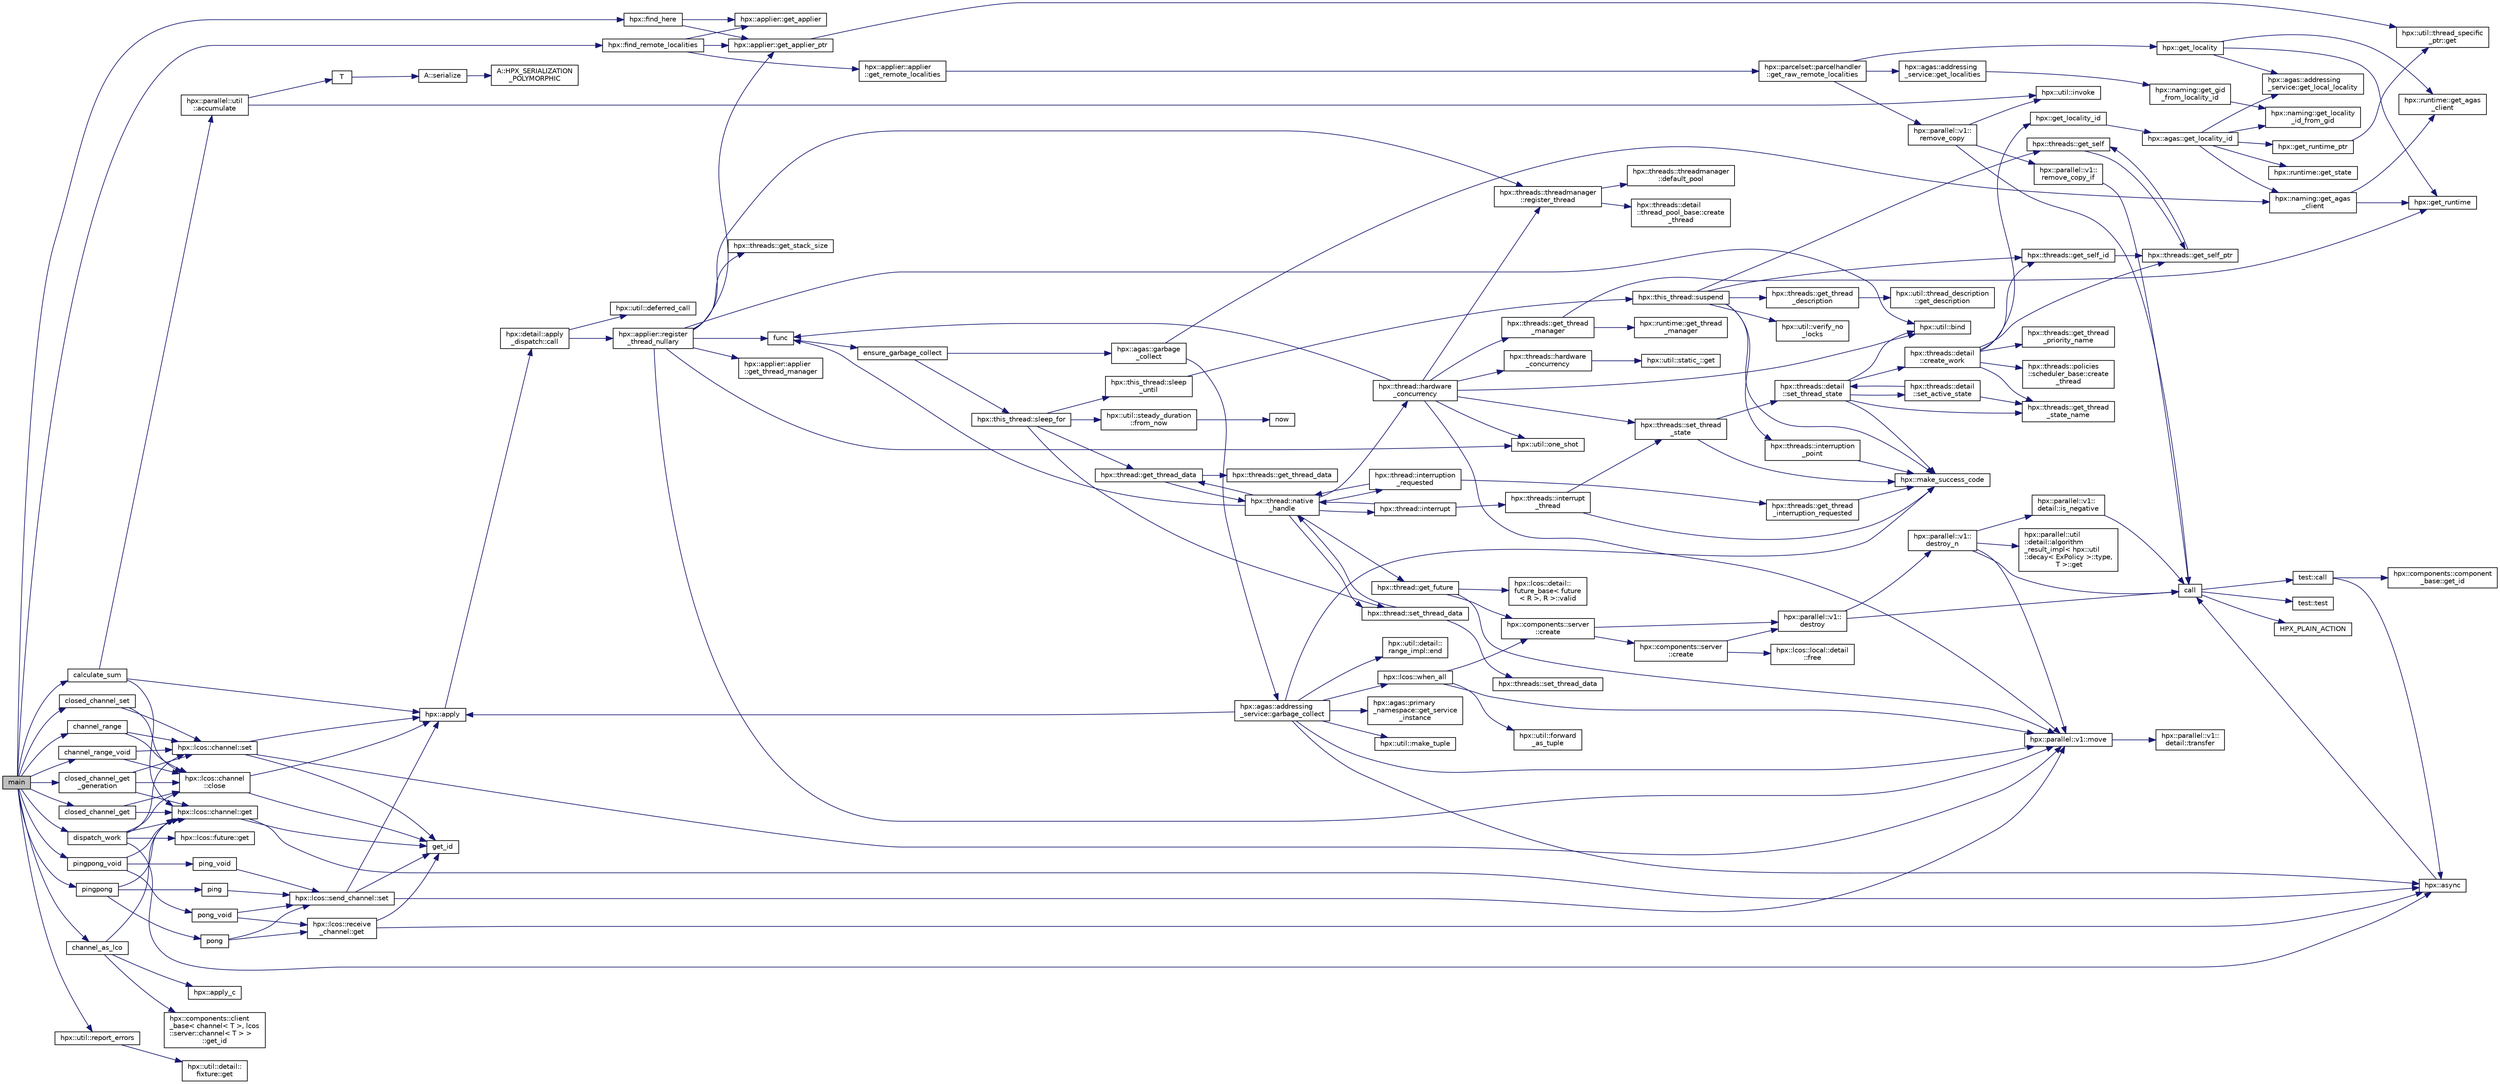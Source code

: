 digraph "main"
{
  edge [fontname="Helvetica",fontsize="10",labelfontname="Helvetica",labelfontsize="10"];
  node [fontname="Helvetica",fontsize="10",shape=record];
  rankdir="LR";
  Node739 [label="main",height=0.2,width=0.4,color="black", fillcolor="grey75", style="filled", fontcolor="black"];
  Node739 -> Node740 [color="midnightblue",fontsize="10",style="solid",fontname="Helvetica"];
  Node740 [label="hpx::find_here",height=0.2,width=0.4,color="black", fillcolor="white", style="filled",URL="$d8/d83/namespacehpx.html#af07c1b6e26bcdfb1138643a1a2133cf4",tooltip="Return the global id representing this locality. "];
  Node740 -> Node741 [color="midnightblue",fontsize="10",style="solid",fontname="Helvetica"];
  Node741 [label="hpx::applier::get_applier_ptr",height=0.2,width=0.4,color="black", fillcolor="white", style="filled",URL="$d8/dcb/namespacehpx_1_1applier.html#a617483cf2b77ad3a0aa428ade7b35299"];
  Node741 -> Node742 [color="midnightblue",fontsize="10",style="solid",fontname="Helvetica"];
  Node742 [label="hpx::util::thread_specific\l_ptr::get",height=0.2,width=0.4,color="black", fillcolor="white", style="filled",URL="$d4/d4c/structhpx_1_1util_1_1thread__specific__ptr.html#a3b27d8520710478aa41d1f74206bdba9"];
  Node740 -> Node743 [color="midnightblue",fontsize="10",style="solid",fontname="Helvetica"];
  Node743 [label="hpx::applier::get_applier",height=0.2,width=0.4,color="black", fillcolor="white", style="filled",URL="$d8/dcb/namespacehpx_1_1applier.html#aba1147ab54a476403b37f20a39b1e239"];
  Node739 -> Node744 [color="midnightblue",fontsize="10",style="solid",fontname="Helvetica"];
  Node744 [label="calculate_sum",height=0.2,width=0.4,color="black", fillcolor="white", style="filled",URL="$dd/d5f/channel_8cpp.html#a5ad6c2cb35b94e91d3eae31817c35201"];
  Node744 -> Node745 [color="midnightblue",fontsize="10",style="solid",fontname="Helvetica"];
  Node745 [label="hpx::apply",height=0.2,width=0.4,color="black", fillcolor="white", style="filled",URL="$d8/d83/namespacehpx.html#aa87762f0db0731d385f3fdfdb25d59fc"];
  Node745 -> Node746 [color="midnightblue",fontsize="10",style="solid",fontname="Helvetica"];
  Node746 [label="hpx::detail::apply\l_dispatch::call",height=0.2,width=0.4,color="black", fillcolor="white", style="filled",URL="$db/de8/structhpx_1_1detail_1_1apply__dispatch.html#a0755fab16d281e74bcff0f8045be9459"];
  Node746 -> Node747 [color="midnightblue",fontsize="10",style="solid",fontname="Helvetica"];
  Node747 [label="hpx::applier::register\l_thread_nullary",height=0.2,width=0.4,color="black", fillcolor="white", style="filled",URL="$d8/dcb/namespacehpx_1_1applier.html#a401cd1145927e58d74d1eb52aaccd936"];
  Node747 -> Node741 [color="midnightblue",fontsize="10",style="solid",fontname="Helvetica"];
  Node747 -> Node748 [color="midnightblue",fontsize="10",style="solid",fontname="Helvetica"];
  Node748 [label="func",height=0.2,width=0.4,color="black", fillcolor="white", style="filled",URL="$d8/dfd/id__type__ref__counting__1032_8cpp.html#ab811b86ea5107ffb3351fcaa29d2c652"];
  Node748 -> Node749 [color="midnightblue",fontsize="10",style="solid",fontname="Helvetica"];
  Node749 [label="ensure_garbage_collect",height=0.2,width=0.4,color="black", fillcolor="white", style="filled",URL="$d8/dfd/id__type__ref__counting__1032_8cpp.html#a5264b94bf7c262ac0e521fb290d476d5"];
  Node749 -> Node750 [color="midnightblue",fontsize="10",style="solid",fontname="Helvetica"];
  Node750 [label="hpx::this_thread::sleep_for",height=0.2,width=0.4,color="black", fillcolor="white", style="filled",URL="$d9/d52/namespacehpx_1_1this__thread.html#afc042a5a5fa52eef2d1d177a343435cf"];
  Node750 -> Node751 [color="midnightblue",fontsize="10",style="solid",fontname="Helvetica"];
  Node751 [label="hpx::this_thread::sleep\l_until",height=0.2,width=0.4,color="black", fillcolor="white", style="filled",URL="$d9/d52/namespacehpx_1_1this__thread.html#ae12a853980115b23ff0ab8ca06622658"];
  Node751 -> Node752 [color="midnightblue",fontsize="10",style="solid",fontname="Helvetica"];
  Node752 [label="hpx::this_thread::suspend",height=0.2,width=0.4,color="black", fillcolor="white", style="filled",URL="$d9/d52/namespacehpx_1_1this__thread.html#aca220026fb3014c0881d129fe31c0073"];
  Node752 -> Node753 [color="midnightblue",fontsize="10",style="solid",fontname="Helvetica"];
  Node753 [label="hpx::threads::get_self",height=0.2,width=0.4,color="black", fillcolor="white", style="filled",URL="$d7/d28/namespacehpx_1_1threads.html#a07daf4d6d29233f20d66d41ab7b5b8e8"];
  Node753 -> Node754 [color="midnightblue",fontsize="10",style="solid",fontname="Helvetica"];
  Node754 [label="hpx::threads::get_self_ptr",height=0.2,width=0.4,color="black", fillcolor="white", style="filled",URL="$d7/d28/namespacehpx_1_1threads.html#a22877ae347ad884cde3a51397dad6c53"];
  Node754 -> Node753 [color="midnightblue",fontsize="10",style="solid",fontname="Helvetica"];
  Node752 -> Node755 [color="midnightblue",fontsize="10",style="solid",fontname="Helvetica"];
  Node755 [label="hpx::threads::get_self_id",height=0.2,width=0.4,color="black", fillcolor="white", style="filled",URL="$d7/d28/namespacehpx_1_1threads.html#afafe0f900b9fac3d4ed3c747625c1cfe"];
  Node755 -> Node754 [color="midnightblue",fontsize="10",style="solid",fontname="Helvetica"];
  Node752 -> Node756 [color="midnightblue",fontsize="10",style="solid",fontname="Helvetica"];
  Node756 [label="hpx::threads::interruption\l_point",height=0.2,width=0.4,color="black", fillcolor="white", style="filled",URL="$d7/d28/namespacehpx_1_1threads.html#ada6ec56a12b050707311d8c628089059"];
  Node756 -> Node757 [color="midnightblue",fontsize="10",style="solid",fontname="Helvetica"];
  Node757 [label="hpx::make_success_code",height=0.2,width=0.4,color="black", fillcolor="white", style="filled",URL="$d8/d83/namespacehpx.html#a0e8512a8f49e2a6c8185061181419d8f",tooltip="Returns error_code(hpx::success, \"success\", mode). "];
  Node752 -> Node758 [color="midnightblue",fontsize="10",style="solid",fontname="Helvetica"];
  Node758 [label="hpx::util::verify_no\l_locks",height=0.2,width=0.4,color="black", fillcolor="white", style="filled",URL="$df/dad/namespacehpx_1_1util.html#ae0e1837ee6f09b79b26c2e788d2e9fc9"];
  Node752 -> Node759 [color="midnightblue",fontsize="10",style="solid",fontname="Helvetica"];
  Node759 [label="hpx::threads::get_thread\l_description",height=0.2,width=0.4,color="black", fillcolor="white", style="filled",URL="$d7/d28/namespacehpx_1_1threads.html#a42fc18a7a680f4e8bc633a4b4c956701"];
  Node759 -> Node760 [color="midnightblue",fontsize="10",style="solid",fontname="Helvetica"];
  Node760 [label="hpx::util::thread_description\l::get_description",height=0.2,width=0.4,color="black", fillcolor="white", style="filled",URL="$df/d9e/structhpx_1_1util_1_1thread__description.html#a8c834e14eca6eb228188022577f9f952"];
  Node752 -> Node757 [color="midnightblue",fontsize="10",style="solid",fontname="Helvetica"];
  Node750 -> Node761 [color="midnightblue",fontsize="10",style="solid",fontname="Helvetica"];
  Node761 [label="hpx::util::steady_duration\l::from_now",height=0.2,width=0.4,color="black", fillcolor="white", style="filled",URL="$d9/d4f/classhpx_1_1util_1_1steady__duration.html#a0132206d767cd0f7395507b40111a153"];
  Node761 -> Node762 [color="midnightblue",fontsize="10",style="solid",fontname="Helvetica"];
  Node762 [label="now",height=0.2,width=0.4,color="black", fillcolor="white", style="filled",URL="$de/db3/1d__stencil__1__omp_8cpp.html#a89e9667753dccfac455bd37a7a3a7b16"];
  Node750 -> Node763 [color="midnightblue",fontsize="10",style="solid",fontname="Helvetica"];
  Node763 [label="hpx::thread::get_thread_data",height=0.2,width=0.4,color="black", fillcolor="white", style="filled",URL="$de/d9b/classhpx_1_1thread.html#a4535ef82cec3b953d2c941d20e3e3904"];
  Node763 -> Node764 [color="midnightblue",fontsize="10",style="solid",fontname="Helvetica"];
  Node764 [label="hpx::threads::get_thread_data",height=0.2,width=0.4,color="black", fillcolor="white", style="filled",URL="$d7/d28/namespacehpx_1_1threads.html#a8737931ff6303807225f735b2b384ae4"];
  Node763 -> Node765 [color="midnightblue",fontsize="10",style="solid",fontname="Helvetica"];
  Node765 [label="hpx::thread::native\l_handle",height=0.2,width=0.4,color="black", fillcolor="white", style="filled",URL="$de/d9b/classhpx_1_1thread.html#acf48190d264ab64c1c4ec99d0b421b5a"];
  Node765 -> Node766 [color="midnightblue",fontsize="10",style="solid",fontname="Helvetica"];
  Node766 [label="hpx::thread::hardware\l_concurrency",height=0.2,width=0.4,color="black", fillcolor="white", style="filled",URL="$de/d9b/classhpx_1_1thread.html#a8e4fff210e02485ba493bc3a2a956c03"];
  Node766 -> Node767 [color="midnightblue",fontsize="10",style="solid",fontname="Helvetica"];
  Node767 [label="hpx::threads::hardware\l_concurrency",height=0.2,width=0.4,color="black", fillcolor="white", style="filled",URL="$d7/d28/namespacehpx_1_1threads.html#aa8752a235478d2ad7b5ac467b63ab527"];
  Node767 -> Node768 [color="midnightblue",fontsize="10",style="solid",fontname="Helvetica"];
  Node768 [label="hpx::util::static_::get",height=0.2,width=0.4,color="black", fillcolor="white", style="filled",URL="$d3/dbb/structhpx_1_1util_1_1static__.html#a2967c633948a3bf17a3b5405ef5a8318"];
  Node766 -> Node748 [color="midnightblue",fontsize="10",style="solid",fontname="Helvetica"];
  Node766 -> Node769 [color="midnightblue",fontsize="10",style="solid",fontname="Helvetica"];
  Node769 [label="hpx::util::bind",height=0.2,width=0.4,color="black", fillcolor="white", style="filled",URL="$df/dad/namespacehpx_1_1util.html#ad844caedf82a0173d6909d910c3e48c6"];
  Node766 -> Node770 [color="midnightblue",fontsize="10",style="solid",fontname="Helvetica"];
  Node770 [label="hpx::util::one_shot",height=0.2,width=0.4,color="black", fillcolor="white", style="filled",URL="$df/dad/namespacehpx_1_1util.html#a273e61be42a72415291e0ec0a4f28c7a"];
  Node766 -> Node771 [color="midnightblue",fontsize="10",style="solid",fontname="Helvetica"];
  Node771 [label="hpx::parallel::v1::move",height=0.2,width=0.4,color="black", fillcolor="white", style="filled",URL="$db/db9/namespacehpx_1_1parallel_1_1v1.html#aa7c4ede081ce786c9d1eb1adff495cfc"];
  Node771 -> Node772 [color="midnightblue",fontsize="10",style="solid",fontname="Helvetica"];
  Node772 [label="hpx::parallel::v1::\ldetail::transfer",height=0.2,width=0.4,color="black", fillcolor="white", style="filled",URL="$d2/ddd/namespacehpx_1_1parallel_1_1v1_1_1detail.html#ab1b56a05e1885ca7cc7ffa1804dd2f3c"];
  Node766 -> Node773 [color="midnightblue",fontsize="10",style="solid",fontname="Helvetica"];
  Node773 [label="hpx::threads::get_thread\l_manager",height=0.2,width=0.4,color="black", fillcolor="white", style="filled",URL="$d7/d28/namespacehpx_1_1threads.html#a076973c3a53beadde7d967e22c4f6cce"];
  Node773 -> Node774 [color="midnightblue",fontsize="10",style="solid",fontname="Helvetica"];
  Node774 [label="hpx::get_runtime",height=0.2,width=0.4,color="black", fillcolor="white", style="filled",URL="$d8/d83/namespacehpx.html#aef902cc6c7dd3b9fbadf34d1e850a070"];
  Node773 -> Node775 [color="midnightblue",fontsize="10",style="solid",fontname="Helvetica"];
  Node775 [label="hpx::runtime::get_thread\l_manager",height=0.2,width=0.4,color="black", fillcolor="white", style="filled",URL="$d0/d7b/classhpx_1_1runtime.html#a865b12d57fcd44a8d3dda3e35414f563"];
  Node766 -> Node776 [color="midnightblue",fontsize="10",style="solid",fontname="Helvetica"];
  Node776 [label="hpx::threads::threadmanager\l::register_thread",height=0.2,width=0.4,color="black", fillcolor="white", style="filled",URL="$d5/daa/classhpx_1_1threads_1_1threadmanager.html#a7f79c7578e08a60ca45eb276ce8133d8"];
  Node776 -> Node777 [color="midnightblue",fontsize="10",style="solid",fontname="Helvetica"];
  Node777 [label="hpx::threads::threadmanager\l::default_pool",height=0.2,width=0.4,color="black", fillcolor="white", style="filled",URL="$d5/daa/classhpx_1_1threads_1_1threadmanager.html#a851f067d03b5dd1c5e6a9a6a841e05df"];
  Node776 -> Node778 [color="midnightblue",fontsize="10",style="solid",fontname="Helvetica"];
  Node778 [label="hpx::threads::detail\l::thread_pool_base::create\l_thread",height=0.2,width=0.4,color="black", fillcolor="white", style="filled",URL="$de/dae/classhpx_1_1threads_1_1detail_1_1thread__pool__base.html#ad35d3779eef6f4528e62a26d71b34b34"];
  Node766 -> Node779 [color="midnightblue",fontsize="10",style="solid",fontname="Helvetica"];
  Node779 [label="hpx::threads::set_thread\l_state",height=0.2,width=0.4,color="black", fillcolor="white", style="filled",URL="$d7/d28/namespacehpx_1_1threads.html#ac0690ad16ad778bcc79dcd727cc33025",tooltip="Set the thread state of the thread referenced by the thread_id id. "];
  Node779 -> Node757 [color="midnightblue",fontsize="10",style="solid",fontname="Helvetica"];
  Node779 -> Node780 [color="midnightblue",fontsize="10",style="solid",fontname="Helvetica"];
  Node780 [label="hpx::threads::detail\l::set_thread_state",height=0.2,width=0.4,color="black", fillcolor="white", style="filled",URL="$d2/dd1/namespacehpx_1_1threads_1_1detail.html#af85ddc854c4a149bf1738eb1b111b9ab"];
  Node780 -> Node781 [color="midnightblue",fontsize="10",style="solid",fontname="Helvetica"];
  Node781 [label="hpx::threads::get_thread\l_state_name",height=0.2,width=0.4,color="black", fillcolor="white", style="filled",URL="$d7/d28/namespacehpx_1_1threads.html#a26f91ea8d2195f165c033241c5cd11db"];
  Node780 -> Node757 [color="midnightblue",fontsize="10",style="solid",fontname="Helvetica"];
  Node780 -> Node769 [color="midnightblue",fontsize="10",style="solid",fontname="Helvetica"];
  Node780 -> Node782 [color="midnightblue",fontsize="10",style="solid",fontname="Helvetica"];
  Node782 [label="hpx::threads::detail\l::set_active_state",height=0.2,width=0.4,color="black", fillcolor="white", style="filled",URL="$d2/dd1/namespacehpx_1_1threads_1_1detail.html#a45884a5bf04ad66a4f259231a3947e76"];
  Node782 -> Node781 [color="midnightblue",fontsize="10",style="solid",fontname="Helvetica"];
  Node782 -> Node780 [color="midnightblue",fontsize="10",style="solid",fontname="Helvetica"];
  Node780 -> Node783 [color="midnightblue",fontsize="10",style="solid",fontname="Helvetica"];
  Node783 [label="hpx::threads::detail\l::create_work",height=0.2,width=0.4,color="black", fillcolor="white", style="filled",URL="$d2/dd1/namespacehpx_1_1threads_1_1detail.html#ae22384a3c1b1a1940032fad068fb54b1"];
  Node783 -> Node781 [color="midnightblue",fontsize="10",style="solid",fontname="Helvetica"];
  Node783 -> Node784 [color="midnightblue",fontsize="10",style="solid",fontname="Helvetica"];
  Node784 [label="hpx::threads::get_thread\l_priority_name",height=0.2,width=0.4,color="black", fillcolor="white", style="filled",URL="$d7/d28/namespacehpx_1_1threads.html#a9c6b2fec0c1cf5b06ff83ce756ca6d42"];
  Node783 -> Node754 [color="midnightblue",fontsize="10",style="solid",fontname="Helvetica"];
  Node783 -> Node755 [color="midnightblue",fontsize="10",style="solid",fontname="Helvetica"];
  Node783 -> Node785 [color="midnightblue",fontsize="10",style="solid",fontname="Helvetica"];
  Node785 [label="hpx::get_locality_id",height=0.2,width=0.4,color="black", fillcolor="white", style="filled",URL="$d8/d83/namespacehpx.html#a158d7c54a657bb364c1704033010697b",tooltip="Return the number of the locality this function is being called from. "];
  Node785 -> Node786 [color="midnightblue",fontsize="10",style="solid",fontname="Helvetica"];
  Node786 [label="hpx::agas::get_locality_id",height=0.2,width=0.4,color="black", fillcolor="white", style="filled",URL="$dc/d54/namespacehpx_1_1agas.html#a491cc2ddecdf0f1a9129900caa6a4d3e"];
  Node786 -> Node787 [color="midnightblue",fontsize="10",style="solid",fontname="Helvetica"];
  Node787 [label="hpx::get_runtime_ptr",height=0.2,width=0.4,color="black", fillcolor="white", style="filled",URL="$d8/d83/namespacehpx.html#af29daf2bb3e01b4d6495a1742b6cce64"];
  Node787 -> Node742 [color="midnightblue",fontsize="10",style="solid",fontname="Helvetica"];
  Node786 -> Node788 [color="midnightblue",fontsize="10",style="solid",fontname="Helvetica"];
  Node788 [label="hpx::runtime::get_state",height=0.2,width=0.4,color="black", fillcolor="white", style="filled",URL="$d0/d7b/classhpx_1_1runtime.html#ab405f80e060dac95d624520f38b0524c"];
  Node786 -> Node789 [color="midnightblue",fontsize="10",style="solid",fontname="Helvetica"];
  Node789 [label="hpx::naming::get_agas\l_client",height=0.2,width=0.4,color="black", fillcolor="white", style="filled",URL="$d4/dc9/namespacehpx_1_1naming.html#a0408fffd5d34b620712a801b0ae3b032"];
  Node789 -> Node774 [color="midnightblue",fontsize="10",style="solid",fontname="Helvetica"];
  Node789 -> Node790 [color="midnightblue",fontsize="10",style="solid",fontname="Helvetica"];
  Node790 [label="hpx::runtime::get_agas\l_client",height=0.2,width=0.4,color="black", fillcolor="white", style="filled",URL="$d0/d7b/classhpx_1_1runtime.html#aeb5dddd30d6b9861669af8ad44d1a96a"];
  Node786 -> Node791 [color="midnightblue",fontsize="10",style="solid",fontname="Helvetica"];
  Node791 [label="hpx::agas::addressing\l_service::get_local_locality",height=0.2,width=0.4,color="black", fillcolor="white", style="filled",URL="$db/d58/structhpx_1_1agas_1_1addressing__service.html#ab52c19a37c2a7a006c6c15f90ad0539c"];
  Node786 -> Node792 [color="midnightblue",fontsize="10",style="solid",fontname="Helvetica"];
  Node792 [label="hpx::naming::get_locality\l_id_from_gid",height=0.2,width=0.4,color="black", fillcolor="white", style="filled",URL="$d4/dc9/namespacehpx_1_1naming.html#a7fd43037784560bd04fda9b49e33529f"];
  Node783 -> Node793 [color="midnightblue",fontsize="10",style="solid",fontname="Helvetica"];
  Node793 [label="hpx::threads::policies\l::scheduler_base::create\l_thread",height=0.2,width=0.4,color="black", fillcolor="white", style="filled",URL="$dd/d7e/structhpx_1_1threads_1_1policies_1_1scheduler__base.html#ad3b05cd7f363cc8e8410ce368c3794e0"];
  Node765 -> Node794 [color="midnightblue",fontsize="10",style="solid",fontname="Helvetica"];
  Node794 [label="hpx::thread::interrupt",height=0.2,width=0.4,color="black", fillcolor="white", style="filled",URL="$de/d9b/classhpx_1_1thread.html#ac34d0d033aa743c476a79dbc2e1a8a39"];
  Node794 -> Node795 [color="midnightblue",fontsize="10",style="solid",fontname="Helvetica"];
  Node795 [label="hpx::threads::interrupt\l_thread",height=0.2,width=0.4,color="black", fillcolor="white", style="filled",URL="$d7/d28/namespacehpx_1_1threads.html#a6bdda1a2aab61b9b13d274b5155d7e73"];
  Node795 -> Node757 [color="midnightblue",fontsize="10",style="solid",fontname="Helvetica"];
  Node795 -> Node779 [color="midnightblue",fontsize="10",style="solid",fontname="Helvetica"];
  Node794 -> Node765 [color="midnightblue",fontsize="10",style="solid",fontname="Helvetica"];
  Node765 -> Node796 [color="midnightblue",fontsize="10",style="solid",fontname="Helvetica"];
  Node796 [label="hpx::thread::interruption\l_requested",height=0.2,width=0.4,color="black", fillcolor="white", style="filled",URL="$de/d9b/classhpx_1_1thread.html#a33276bb4c20bbb0b1978944e18ef71b8"];
  Node796 -> Node797 [color="midnightblue",fontsize="10",style="solid",fontname="Helvetica"];
  Node797 [label="hpx::threads::get_thread\l_interruption_requested",height=0.2,width=0.4,color="black", fillcolor="white", style="filled",URL="$d7/d28/namespacehpx_1_1threads.html#ae64a7fdb8b5c8bac7be0c8282672a03b"];
  Node797 -> Node757 [color="midnightblue",fontsize="10",style="solid",fontname="Helvetica"];
  Node796 -> Node765 [color="midnightblue",fontsize="10",style="solid",fontname="Helvetica"];
  Node765 -> Node798 [color="midnightblue",fontsize="10",style="solid",fontname="Helvetica"];
  Node798 [label="hpx::thread::get_future",height=0.2,width=0.4,color="black", fillcolor="white", style="filled",URL="$de/d9b/classhpx_1_1thread.html#a87fdb0d8da826366fc190ed224900a64"];
  Node798 -> Node799 [color="midnightblue",fontsize="10",style="solid",fontname="Helvetica"];
  Node799 [label="hpx::lcos::detail::\lfuture_base\< future\l\< R \>, R \>::valid",height=0.2,width=0.4,color="black", fillcolor="white", style="filled",URL="$d5/dd7/classhpx_1_1lcos_1_1detail_1_1future__base.html#aaf7beb7374815614363033bd96573e75"];
  Node798 -> Node800 [color="midnightblue",fontsize="10",style="solid",fontname="Helvetica"];
  Node800 [label="hpx::components::server\l::create",height=0.2,width=0.4,color="black", fillcolor="white", style="filled",URL="$d2/da2/namespacehpx_1_1components_1_1server.html#ac776c89f3d68ceb910e8cee9fa937ab4",tooltip="Create arrays of components using their default constructor. "];
  Node800 -> Node801 [color="midnightblue",fontsize="10",style="solid",fontname="Helvetica"];
  Node801 [label="hpx::components::server\l::create",height=0.2,width=0.4,color="black", fillcolor="white", style="filled",URL="$d2/da2/namespacehpx_1_1components_1_1server.html#a77d26de181c97b444565e230577981bd"];
  Node801 -> Node802 [color="midnightblue",fontsize="10",style="solid",fontname="Helvetica"];
  Node802 [label="hpx::lcos::local::detail\l::free",height=0.2,width=0.4,color="black", fillcolor="white", style="filled",URL="$d4/dcb/namespacehpx_1_1lcos_1_1local_1_1detail.html#a55a940f019734e9bb045dc123cd80e48"];
  Node801 -> Node803 [color="midnightblue",fontsize="10",style="solid",fontname="Helvetica"];
  Node803 [label="hpx::parallel::v1::\ldestroy",height=0.2,width=0.4,color="black", fillcolor="white", style="filled",URL="$db/db9/namespacehpx_1_1parallel_1_1v1.html#acf303558375048e8a7cc9a2c2e09477f"];
  Node803 -> Node804 [color="midnightblue",fontsize="10",style="solid",fontname="Helvetica"];
  Node804 [label="call",height=0.2,width=0.4,color="black", fillcolor="white", style="filled",URL="$d2/d67/promise__1620_8cpp.html#a58357f0b82bc761e1d0b9091ed563a70"];
  Node804 -> Node805 [color="midnightblue",fontsize="10",style="solid",fontname="Helvetica"];
  Node805 [label="test::test",height=0.2,width=0.4,color="black", fillcolor="white", style="filled",URL="$d8/d89/structtest.html#ab42d5ece712d716b04cb3f686f297a26"];
  Node804 -> Node806 [color="midnightblue",fontsize="10",style="solid",fontname="Helvetica"];
  Node806 [label="HPX_PLAIN_ACTION",height=0.2,width=0.4,color="black", fillcolor="white", style="filled",URL="$d2/d67/promise__1620_8cpp.html#ab96aab827a4b1fcaf66cfe0ba83fef23"];
  Node804 -> Node807 [color="midnightblue",fontsize="10",style="solid",fontname="Helvetica"];
  Node807 [label="test::call",height=0.2,width=0.4,color="black", fillcolor="white", style="filled",URL="$d8/d89/structtest.html#aeb29e7ed6518b9426ccf1344c52620ae"];
  Node807 -> Node808 [color="midnightblue",fontsize="10",style="solid",fontname="Helvetica"];
  Node808 [label="hpx::async",height=0.2,width=0.4,color="black", fillcolor="white", style="filled",URL="$d8/d83/namespacehpx.html#acb7d8e37b73b823956ce144f9a57eaa4"];
  Node808 -> Node804 [color="midnightblue",fontsize="10",style="solid",fontname="Helvetica"];
  Node807 -> Node809 [color="midnightblue",fontsize="10",style="solid",fontname="Helvetica"];
  Node809 [label="hpx::components::component\l_base::get_id",height=0.2,width=0.4,color="black", fillcolor="white", style="filled",URL="$d2/de6/classhpx_1_1components_1_1component__base.html#a4c8fd93514039bdf01c48d66d82b19cd"];
  Node803 -> Node810 [color="midnightblue",fontsize="10",style="solid",fontname="Helvetica"];
  Node810 [label="hpx::parallel::v1::\ldestroy_n",height=0.2,width=0.4,color="black", fillcolor="white", style="filled",URL="$db/db9/namespacehpx_1_1parallel_1_1v1.html#a71d0691132a300690163f5636bcd5bd3"];
  Node810 -> Node811 [color="midnightblue",fontsize="10",style="solid",fontname="Helvetica"];
  Node811 [label="hpx::parallel::v1::\ldetail::is_negative",height=0.2,width=0.4,color="black", fillcolor="white", style="filled",URL="$d2/ddd/namespacehpx_1_1parallel_1_1v1_1_1detail.html#adf2e40fc4b20ad0fd442ee3118a4d527"];
  Node811 -> Node804 [color="midnightblue",fontsize="10",style="solid",fontname="Helvetica"];
  Node810 -> Node812 [color="midnightblue",fontsize="10",style="solid",fontname="Helvetica"];
  Node812 [label="hpx::parallel::util\l::detail::algorithm\l_result_impl\< hpx::util\l::decay\< ExPolicy \>::type,\l T \>::get",height=0.2,width=0.4,color="black", fillcolor="white", style="filled",URL="$d2/d42/structhpx_1_1parallel_1_1util_1_1detail_1_1algorithm__result__impl.html#ab5b051e8ec74eff5e0e62fd63f5d377e"];
  Node810 -> Node771 [color="midnightblue",fontsize="10",style="solid",fontname="Helvetica"];
  Node810 -> Node804 [color="midnightblue",fontsize="10",style="solid",fontname="Helvetica"];
  Node800 -> Node803 [color="midnightblue",fontsize="10",style="solid",fontname="Helvetica"];
  Node798 -> Node771 [color="midnightblue",fontsize="10",style="solid",fontname="Helvetica"];
  Node765 -> Node763 [color="midnightblue",fontsize="10",style="solid",fontname="Helvetica"];
  Node765 -> Node813 [color="midnightblue",fontsize="10",style="solid",fontname="Helvetica"];
  Node813 [label="hpx::thread::set_thread_data",height=0.2,width=0.4,color="black", fillcolor="white", style="filled",URL="$de/d9b/classhpx_1_1thread.html#a7317a3cf5251f3b33c990449570d4cea"];
  Node813 -> Node814 [color="midnightblue",fontsize="10",style="solid",fontname="Helvetica"];
  Node814 [label="hpx::threads::set_thread_data",height=0.2,width=0.4,color="black", fillcolor="white", style="filled",URL="$d7/d28/namespacehpx_1_1threads.html#a00a625acc149fce3ae38e4340454acf7"];
  Node813 -> Node765 [color="midnightblue",fontsize="10",style="solid",fontname="Helvetica"];
  Node765 -> Node748 [color="midnightblue",fontsize="10",style="solid",fontname="Helvetica"];
  Node750 -> Node813 [color="midnightblue",fontsize="10",style="solid",fontname="Helvetica"];
  Node749 -> Node815 [color="midnightblue",fontsize="10",style="solid",fontname="Helvetica"];
  Node815 [label="hpx::agas::garbage\l_collect",height=0.2,width=0.4,color="black", fillcolor="white", style="filled",URL="$dc/d54/namespacehpx_1_1agas.html#a951337adc4f9bd6df00a50737468e911"];
  Node815 -> Node789 [color="midnightblue",fontsize="10",style="solid",fontname="Helvetica"];
  Node815 -> Node816 [color="midnightblue",fontsize="10",style="solid",fontname="Helvetica"];
  Node816 [label="hpx::agas::addressing\l_service::garbage_collect",height=0.2,width=0.4,color="black", fillcolor="white", style="filled",URL="$db/d58/structhpx_1_1agas_1_1addressing__service.html#a87dcae0eacf6e62d5103ebf516d86f63"];
  Node816 -> Node757 [color="midnightblue",fontsize="10",style="solid",fontname="Helvetica"];
  Node816 -> Node817 [color="midnightblue",fontsize="10",style="solid",fontname="Helvetica"];
  Node817 [label="hpx::agas::primary\l_namespace::get_service\l_instance",height=0.2,width=0.4,color="black", fillcolor="white", style="filled",URL="$d1/d43/structhpx_1_1agas_1_1primary__namespace.html#a7630ff0f30ff8c23b13b4672c5350e2e"];
  Node816 -> Node818 [color="midnightblue",fontsize="10",style="solid",fontname="Helvetica"];
  Node818 [label="hpx::util::make_tuple",height=0.2,width=0.4,color="black", fillcolor="white", style="filled",URL="$df/dad/namespacehpx_1_1util.html#a06fa74211a987d208e013f400a9f5328"];
  Node816 -> Node819 [color="midnightblue",fontsize="10",style="solid",fontname="Helvetica"];
  Node819 [label="hpx::util::detail::\lrange_impl::end",height=0.2,width=0.4,color="black", fillcolor="white", style="filled",URL="$d4/d4a/namespacehpx_1_1util_1_1detail_1_1range__impl.html#afb2ea48b0902f52ee4d8b764807b4316"];
  Node816 -> Node745 [color="midnightblue",fontsize="10",style="solid",fontname="Helvetica"];
  Node816 -> Node771 [color="midnightblue",fontsize="10",style="solid",fontname="Helvetica"];
  Node816 -> Node808 [color="midnightblue",fontsize="10",style="solid",fontname="Helvetica"];
  Node816 -> Node820 [color="midnightblue",fontsize="10",style="solid",fontname="Helvetica"];
  Node820 [label="hpx::lcos::when_all",height=0.2,width=0.4,color="black", fillcolor="white", style="filled",URL="$d2/dc9/namespacehpx_1_1lcos.html#a1a6fb024d8690923fb185d5aee204d54"];
  Node820 -> Node821 [color="midnightblue",fontsize="10",style="solid",fontname="Helvetica"];
  Node821 [label="hpx::util::forward\l_as_tuple",height=0.2,width=0.4,color="black", fillcolor="white", style="filled",URL="$df/dad/namespacehpx_1_1util.html#ab7c31e3f24c3302a4f67b6735a6fa597"];
  Node820 -> Node771 [color="midnightblue",fontsize="10",style="solid",fontname="Helvetica"];
  Node820 -> Node800 [color="midnightblue",fontsize="10",style="solid",fontname="Helvetica"];
  Node747 -> Node769 [color="midnightblue",fontsize="10",style="solid",fontname="Helvetica"];
  Node747 -> Node770 [color="midnightblue",fontsize="10",style="solid",fontname="Helvetica"];
  Node747 -> Node771 [color="midnightblue",fontsize="10",style="solid",fontname="Helvetica"];
  Node747 -> Node822 [color="midnightblue",fontsize="10",style="solid",fontname="Helvetica"];
  Node822 [label="hpx::threads::get_stack_size",height=0.2,width=0.4,color="black", fillcolor="white", style="filled",URL="$d7/d28/namespacehpx_1_1threads.html#af597241b3c2785150be206737ca04aa6",tooltip="The get_stack_size function is part of the thread related API. It. "];
  Node747 -> Node823 [color="midnightblue",fontsize="10",style="solid",fontname="Helvetica"];
  Node823 [label="hpx::applier::applier\l::get_thread_manager",height=0.2,width=0.4,color="black", fillcolor="white", style="filled",URL="$da/dcb/classhpx_1_1applier_1_1applier.html#acc36d583973701e573be39da97bba866",tooltip="Access the thread-manager instance associated with this applier. "];
  Node747 -> Node776 [color="midnightblue",fontsize="10",style="solid",fontname="Helvetica"];
  Node746 -> Node824 [color="midnightblue",fontsize="10",style="solid",fontname="Helvetica"];
  Node824 [label="hpx::util::deferred_call",height=0.2,width=0.4,color="black", fillcolor="white", style="filled",URL="$df/dad/namespacehpx_1_1util.html#acdded623c658a7a3436f7e76bc9d881c"];
  Node744 -> Node825 [color="midnightblue",fontsize="10",style="solid",fontname="Helvetica"];
  Node825 [label="hpx::lcos::channel::get",height=0.2,width=0.4,color="black", fillcolor="white", style="filled",URL="$db/d40/classhpx_1_1lcos_1_1channel.html#a9e5eb00de5cb512bc1319c3df58f911a"];
  Node825 -> Node808 [color="midnightblue",fontsize="10",style="solid",fontname="Helvetica"];
  Node825 -> Node826 [color="midnightblue",fontsize="10",style="solid",fontname="Helvetica"];
  Node826 [label="get_id",height=0.2,width=0.4,color="black", fillcolor="white", style="filled",URL="$d8/d3c/simple__future__continuation_8cpp.html#a64b28a4bbb16e7f78fc14c60466ddd8d"];
  Node744 -> Node827 [color="midnightblue",fontsize="10",style="solid",fontname="Helvetica"];
  Node827 [label="hpx::parallel::util\l::accumulate",height=0.2,width=0.4,color="black", fillcolor="white", style="filled",URL="$df/dc6/namespacehpx_1_1parallel_1_1util.html#ab57e9fe9dcda3baa915398e2d7ba3d69"];
  Node827 -> Node828 [color="midnightblue",fontsize="10",style="solid",fontname="Helvetica"];
  Node828 [label="T",height=0.2,width=0.4,color="black", fillcolor="white", style="filled",URL="$db/d33/polymorphic__semiintrusive__template_8cpp.html#ad187658f9cb91c1312b39ae7e896f1ea"];
  Node828 -> Node829 [color="midnightblue",fontsize="10",style="solid",fontname="Helvetica"];
  Node829 [label="A::serialize",height=0.2,width=0.4,color="black", fillcolor="white", style="filled",URL="$d7/da0/struct_a.html#a5f5c287cf471e274ed9dda0da1592212"];
  Node829 -> Node830 [color="midnightblue",fontsize="10",style="solid",fontname="Helvetica"];
  Node830 [label="A::HPX_SERIALIZATION\l_POLYMORPHIC",height=0.2,width=0.4,color="black", fillcolor="white", style="filled",URL="$d7/da0/struct_a.html#ada978cc156cebbafddb1f3aa4c01918c"];
  Node827 -> Node831 [color="midnightblue",fontsize="10",style="solid",fontname="Helvetica"];
  Node831 [label="hpx::util::invoke",height=0.2,width=0.4,color="black", fillcolor="white", style="filled",URL="$df/dad/namespacehpx_1_1util.html#a9ed3f52b36e725e476dbf5099134ed3d"];
  Node739 -> Node832 [color="midnightblue",fontsize="10",style="solid",fontname="Helvetica"];
  Node832 [label="pingpong",height=0.2,width=0.4,color="black", fillcolor="white", style="filled",URL="$dd/d5f/channel_8cpp.html#a98455318a14c684f23b1b988094d0dd6"];
  Node832 -> Node833 [color="midnightblue",fontsize="10",style="solid",fontname="Helvetica"];
  Node833 [label="ping",height=0.2,width=0.4,color="black", fillcolor="white", style="filled",URL="$dd/d5f/channel_8cpp.html#a31952c316bede27c4018c8419164bd29"];
  Node833 -> Node834 [color="midnightblue",fontsize="10",style="solid",fontname="Helvetica"];
  Node834 [label="hpx::lcos::send_channel::set",height=0.2,width=0.4,color="black", fillcolor="white", style="filled",URL="$d3/db6/classhpx_1_1lcos_1_1send__channel.html#a2bb7459744739f74593d6a939da8c687"];
  Node834 -> Node745 [color="midnightblue",fontsize="10",style="solid",fontname="Helvetica"];
  Node834 -> Node826 [color="midnightblue",fontsize="10",style="solid",fontname="Helvetica"];
  Node834 -> Node771 [color="midnightblue",fontsize="10",style="solid",fontname="Helvetica"];
  Node832 -> Node835 [color="midnightblue",fontsize="10",style="solid",fontname="Helvetica"];
  Node835 [label="pong",height=0.2,width=0.4,color="black", fillcolor="white", style="filled",URL="$dd/d5f/channel_8cpp.html#a3a0a327792f8c51a715f824c2bd3984e"];
  Node835 -> Node836 [color="midnightblue",fontsize="10",style="solid",fontname="Helvetica"];
  Node836 [label="hpx::lcos::receive\l_channel::get",height=0.2,width=0.4,color="black", fillcolor="white", style="filled",URL="$d8/d0f/classhpx_1_1lcos_1_1receive__channel.html#aad8864159f980a793613ab1ba07b11d5"];
  Node836 -> Node808 [color="midnightblue",fontsize="10",style="solid",fontname="Helvetica"];
  Node836 -> Node826 [color="midnightblue",fontsize="10",style="solid",fontname="Helvetica"];
  Node835 -> Node834 [color="midnightblue",fontsize="10",style="solid",fontname="Helvetica"];
  Node832 -> Node825 [color="midnightblue",fontsize="10",style="solid",fontname="Helvetica"];
  Node739 -> Node837 [color="midnightblue",fontsize="10",style="solid",fontname="Helvetica"];
  Node837 [label="pingpong_void",height=0.2,width=0.4,color="black", fillcolor="white", style="filled",URL="$dd/d5f/channel_8cpp.html#a659049f1fa01e349ee95b1e08189a24a"];
  Node837 -> Node838 [color="midnightblue",fontsize="10",style="solid",fontname="Helvetica"];
  Node838 [label="ping_void",height=0.2,width=0.4,color="black", fillcolor="white", style="filled",URL="$dd/d5f/channel_8cpp.html#af5d09b5e4022b8488fda050c31ff36f3"];
  Node838 -> Node834 [color="midnightblue",fontsize="10",style="solid",fontname="Helvetica"];
  Node837 -> Node839 [color="midnightblue",fontsize="10",style="solid",fontname="Helvetica"];
  Node839 [label="pong_void",height=0.2,width=0.4,color="black", fillcolor="white", style="filled",URL="$dd/d5f/channel_8cpp.html#ad5eceda9b5f308a2772eb6ad9d659249"];
  Node839 -> Node836 [color="midnightblue",fontsize="10",style="solid",fontname="Helvetica"];
  Node839 -> Node834 [color="midnightblue",fontsize="10",style="solid",fontname="Helvetica"];
  Node837 -> Node825 [color="midnightblue",fontsize="10",style="solid",fontname="Helvetica"];
  Node739 -> Node840 [color="midnightblue",fontsize="10",style="solid",fontname="Helvetica"];
  Node840 [label="dispatch_work",height=0.2,width=0.4,color="black", fillcolor="white", style="filled",URL="$dd/d5f/channel_8cpp.html#a3d606b83e4ff5fddcaf60e1e4724c219"];
  Node840 -> Node808 [color="midnightblue",fontsize="10",style="solid",fontname="Helvetica"];
  Node840 -> Node841 [color="midnightblue",fontsize="10",style="solid",fontname="Helvetica"];
  Node841 [label="hpx::lcos::channel::set",height=0.2,width=0.4,color="black", fillcolor="white", style="filled",URL="$db/d40/classhpx_1_1lcos_1_1channel.html#a55b035fb8c7cac0b6f187884f04f8b6a"];
  Node841 -> Node745 [color="midnightblue",fontsize="10",style="solid",fontname="Helvetica"];
  Node841 -> Node826 [color="midnightblue",fontsize="10",style="solid",fontname="Helvetica"];
  Node841 -> Node771 [color="midnightblue",fontsize="10",style="solid",fontname="Helvetica"];
  Node840 -> Node842 [color="midnightblue",fontsize="10",style="solid",fontname="Helvetica"];
  Node842 [label="hpx::lcos::channel\l::close",height=0.2,width=0.4,color="black", fillcolor="white", style="filled",URL="$db/d40/classhpx_1_1lcos_1_1channel.html#a8f81ba812c55c241fd9a8b26f3869b63"];
  Node842 -> Node745 [color="midnightblue",fontsize="10",style="solid",fontname="Helvetica"];
  Node842 -> Node826 [color="midnightblue",fontsize="10",style="solid",fontname="Helvetica"];
  Node840 -> Node825 [color="midnightblue",fontsize="10",style="solid",fontname="Helvetica"];
  Node840 -> Node843 [color="midnightblue",fontsize="10",style="solid",fontname="Helvetica"];
  Node843 [label="hpx::lcos::future::get",height=0.2,width=0.4,color="black", fillcolor="white", style="filled",URL="$d0/d33/classhpx_1_1lcos_1_1future.html#a8c28269486d5620ac48af349f17bb41c"];
  Node739 -> Node844 [color="midnightblue",fontsize="10",style="solid",fontname="Helvetica"];
  Node844 [label="channel_range",height=0.2,width=0.4,color="black", fillcolor="white", style="filled",URL="$dd/d5f/channel_8cpp.html#a38b0840217b66b16fd29fa66bb69bb1e"];
  Node844 -> Node841 [color="midnightblue",fontsize="10",style="solid",fontname="Helvetica"];
  Node844 -> Node842 [color="midnightblue",fontsize="10",style="solid",fontname="Helvetica"];
  Node739 -> Node845 [color="midnightblue",fontsize="10",style="solid",fontname="Helvetica"];
  Node845 [label="channel_range_void",height=0.2,width=0.4,color="black", fillcolor="white", style="filled",URL="$dd/d5f/channel_8cpp.html#a3cf409af54af985dbcbcfd63382bad85"];
  Node845 -> Node841 [color="midnightblue",fontsize="10",style="solid",fontname="Helvetica"];
  Node845 -> Node842 [color="midnightblue",fontsize="10",style="solid",fontname="Helvetica"];
  Node739 -> Node846 [color="midnightblue",fontsize="10",style="solid",fontname="Helvetica"];
  Node846 [label="closed_channel_get",height=0.2,width=0.4,color="black", fillcolor="white", style="filled",URL="$dd/d5f/channel_8cpp.html#a613769bacba4c3e39fac846a58393bff"];
  Node846 -> Node842 [color="midnightblue",fontsize="10",style="solid",fontname="Helvetica"];
  Node846 -> Node825 [color="midnightblue",fontsize="10",style="solid",fontname="Helvetica"];
  Node739 -> Node847 [color="midnightblue",fontsize="10",style="solid",fontname="Helvetica"];
  Node847 [label="closed_channel_get\l_generation",height=0.2,width=0.4,color="black", fillcolor="white", style="filled",URL="$dd/d5f/channel_8cpp.html#a615cc57b47b12d65521e307be7560ca1"];
  Node847 -> Node841 [color="midnightblue",fontsize="10",style="solid",fontname="Helvetica"];
  Node847 -> Node842 [color="midnightblue",fontsize="10",style="solid",fontname="Helvetica"];
  Node847 -> Node825 [color="midnightblue",fontsize="10",style="solid",fontname="Helvetica"];
  Node739 -> Node848 [color="midnightblue",fontsize="10",style="solid",fontname="Helvetica"];
  Node848 [label="closed_channel_set",height=0.2,width=0.4,color="black", fillcolor="white", style="filled",URL="$dd/d5f/channel_8cpp.html#abba54cc420f5b1095c9cb6cf183749c0"];
  Node848 -> Node842 [color="midnightblue",fontsize="10",style="solid",fontname="Helvetica"];
  Node848 -> Node841 [color="midnightblue",fontsize="10",style="solid",fontname="Helvetica"];
  Node739 -> Node849 [color="midnightblue",fontsize="10",style="solid",fontname="Helvetica"];
  Node849 [label="channel_as_lco",height=0.2,width=0.4,color="black", fillcolor="white", style="filled",URL="$dd/d5f/channel_8cpp.html#aa005a3763e0a7f960be8a3646b087d1b"];
  Node849 -> Node850 [color="midnightblue",fontsize="10",style="solid",fontname="Helvetica"];
  Node850 [label="hpx::apply_c",height=0.2,width=0.4,color="black", fillcolor="white", style="filled",URL="$d8/d83/namespacehpx.html#ac0dc1587f0f1b5611ee43da109ea2395"];
  Node849 -> Node851 [color="midnightblue",fontsize="10",style="solid",fontname="Helvetica"];
  Node851 [label="hpx::components::client\l_base\< channel\< T \>, lcos\l::server::channel\< T \> \>\l::get_id",height=0.2,width=0.4,color="black", fillcolor="white", style="filled",URL="$d9/dad/classhpx_1_1components_1_1client__base.html#a0cdfe4b8fed578eb1ce34222c0f07b03"];
  Node849 -> Node825 [color="midnightblue",fontsize="10",style="solid",fontname="Helvetica"];
  Node739 -> Node852 [color="midnightblue",fontsize="10",style="solid",fontname="Helvetica"];
  Node852 [label="hpx::find_remote_localities",height=0.2,width=0.4,color="black", fillcolor="white", style="filled",URL="$d8/d83/namespacehpx.html#a2a3ba94f333e0d3523f8dfde266f5d4e",tooltip="Return the list of locality ids of remote localities supporting the given component type..."];
  Node852 -> Node741 [color="midnightblue",fontsize="10",style="solid",fontname="Helvetica"];
  Node852 -> Node743 [color="midnightblue",fontsize="10",style="solid",fontname="Helvetica"];
  Node852 -> Node853 [color="midnightblue",fontsize="10",style="solid",fontname="Helvetica"];
  Node853 [label="hpx::applier::applier\l::get_remote_localities",height=0.2,width=0.4,color="black", fillcolor="white", style="filled",URL="$da/dcb/classhpx_1_1applier_1_1applier.html#a33c33c885876d2f53263a0fb87172851"];
  Node853 -> Node854 [color="midnightblue",fontsize="10",style="solid",fontname="Helvetica"];
  Node854 [label="hpx::parcelset::parcelhandler\l::get_raw_remote_localities",height=0.2,width=0.4,color="black", fillcolor="white", style="filled",URL="$d4/d2f/classhpx_1_1parcelset_1_1parcelhandler.html#a762854405164e7c9633875ca149bbb62"];
  Node854 -> Node855 [color="midnightblue",fontsize="10",style="solid",fontname="Helvetica"];
  Node855 [label="hpx::agas::addressing\l_service::get_localities",height=0.2,width=0.4,color="black", fillcolor="white", style="filled",URL="$db/d58/structhpx_1_1agas_1_1addressing__service.html#a3d263988f86b2a4c26dbb8d734540a5a",tooltip="Query for the locality_ids of all known localities. "];
  Node855 -> Node856 [color="midnightblue",fontsize="10",style="solid",fontname="Helvetica"];
  Node856 [label="hpx::naming::get_gid\l_from_locality_id",height=0.2,width=0.4,color="black", fillcolor="white", style="filled",URL="$d4/dc9/namespacehpx_1_1naming.html#ae50a3ecdb5854b6a25a556ebc9830541"];
  Node856 -> Node792 [color="midnightblue",fontsize="10",style="solid",fontname="Helvetica"];
  Node854 -> Node857 [color="midnightblue",fontsize="10",style="solid",fontname="Helvetica"];
  Node857 [label="hpx::parallel::v1::\lremove_copy",height=0.2,width=0.4,color="black", fillcolor="white", style="filled",URL="$db/db9/namespacehpx_1_1parallel_1_1v1.html#ac598fc22d3df9bc74d1f5ba08579391a"];
  Node857 -> Node804 [color="midnightblue",fontsize="10",style="solid",fontname="Helvetica"];
  Node857 -> Node831 [color="midnightblue",fontsize="10",style="solid",fontname="Helvetica"];
  Node857 -> Node858 [color="midnightblue",fontsize="10",style="solid",fontname="Helvetica"];
  Node858 [label="hpx::parallel::v1::\lremove_copy_if",height=0.2,width=0.4,color="black", fillcolor="white", style="filled",URL="$db/db9/namespacehpx_1_1parallel_1_1v1.html#ab08a2ede542b61485e8ba77a84d91e01"];
  Node858 -> Node804 [color="midnightblue",fontsize="10",style="solid",fontname="Helvetica"];
  Node854 -> Node859 [color="midnightblue",fontsize="10",style="solid",fontname="Helvetica"];
  Node859 [label="hpx::get_locality",height=0.2,width=0.4,color="black", fillcolor="white", style="filled",URL="$d8/d83/namespacehpx.html#aa16b81ab9efec229b7b8810b1ec57dd5",tooltip="The function get_locality returns a reference to the locality prefix. "];
  Node859 -> Node774 [color="midnightblue",fontsize="10",style="solid",fontname="Helvetica"];
  Node859 -> Node790 [color="midnightblue",fontsize="10",style="solid",fontname="Helvetica"];
  Node859 -> Node791 [color="midnightblue",fontsize="10",style="solid",fontname="Helvetica"];
  Node739 -> Node860 [color="midnightblue",fontsize="10",style="solid",fontname="Helvetica"];
  Node860 [label="hpx::util::report_errors",height=0.2,width=0.4,color="black", fillcolor="white", style="filled",URL="$df/dad/namespacehpx_1_1util.html#afbf0ff58a7808ecc4cdb8a9225cd4164"];
  Node860 -> Node861 [color="midnightblue",fontsize="10",style="solid",fontname="Helvetica"];
  Node861 [label="hpx::util::detail::\lfixture::get",height=0.2,width=0.4,color="black", fillcolor="white", style="filled",URL="$d4/dd9/structhpx_1_1util_1_1detail_1_1fixture.html#a556e0694a5dd410f2a6cbd58917c585c"];
}
